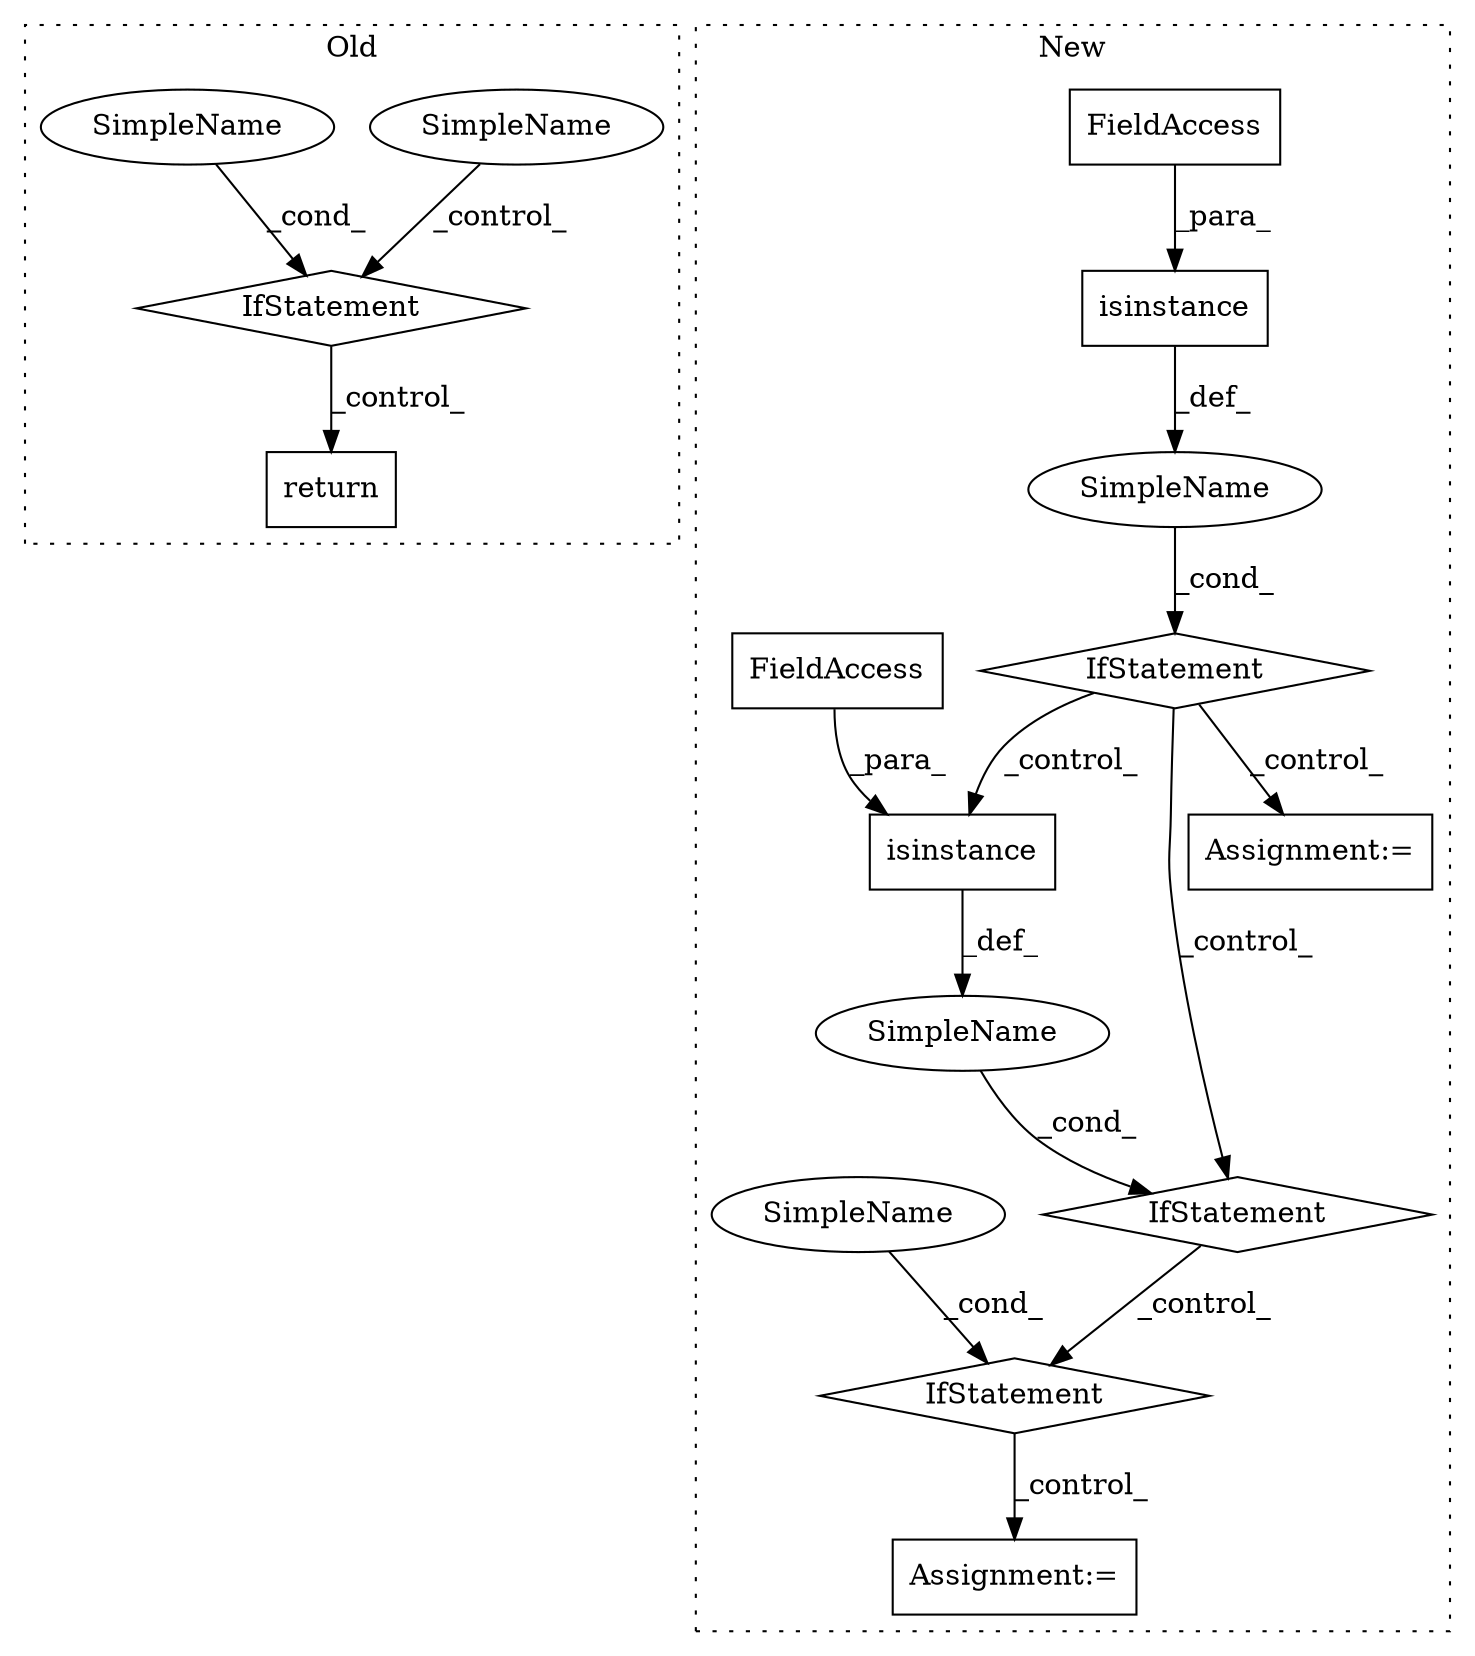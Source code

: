 digraph G {
subgraph cluster0 {
1 [label="return" a="41" s="4693" l="7" shape="box"];
14 [label="IfStatement" a="25" s="4655,4683" l="4,2" shape="diamond"];
15 [label="SimpleName" a="42" s="" l="" shape="ellipse"];
16 [label="SimpleName" a="42" s="" l="" shape="ellipse"];
label = "Old";
style="dotted";
}
subgraph cluster1 {
2 [label="isinstance" a="32" s="4363,4405" l="11,1" shape="box"];
3 [label="IfStatement" a="25" s="4359,4406" l="4,2" shape="diamond"];
4 [label="Assignment:=" a="7" s="4835" l="1" shape="box"];
5 [label="SimpleName" a="42" s="" l="" shape="ellipse"];
6 [label="FieldAccess" a="22" s="4381" l="24" shape="box"];
7 [label="Assignment:=" a="7" s="4430" l="1" shape="box"];
8 [label="IfStatement" a="25" s="4658,4708" l="4,2" shape="diamond"];
9 [label="SimpleName" a="42" s="" l="" shape="ellipse"];
10 [label="isinstance" a="32" s="4662,4707" l="11,1" shape="box"];
11 [label="FieldAccess" a="22" s="4680" l="27" shape="box"];
12 [label="IfStatement" a="25" s="4762,4810" l="4,2" shape="diamond"];
13 [label="SimpleName" a="42" s="" l="" shape="ellipse"];
label = "New";
style="dotted";
}
2 -> 5 [label="_def_"];
3 -> 8 [label="_control_"];
3 -> 10 [label="_control_"];
3 -> 7 [label="_control_"];
5 -> 3 [label="_cond_"];
6 -> 2 [label="_para_"];
8 -> 12 [label="_control_"];
9 -> 8 [label="_cond_"];
10 -> 9 [label="_def_"];
11 -> 10 [label="_para_"];
12 -> 4 [label="_control_"];
13 -> 12 [label="_cond_"];
14 -> 1 [label="_control_"];
15 -> 14 [label="_control_"];
16 -> 14 [label="_cond_"];
}